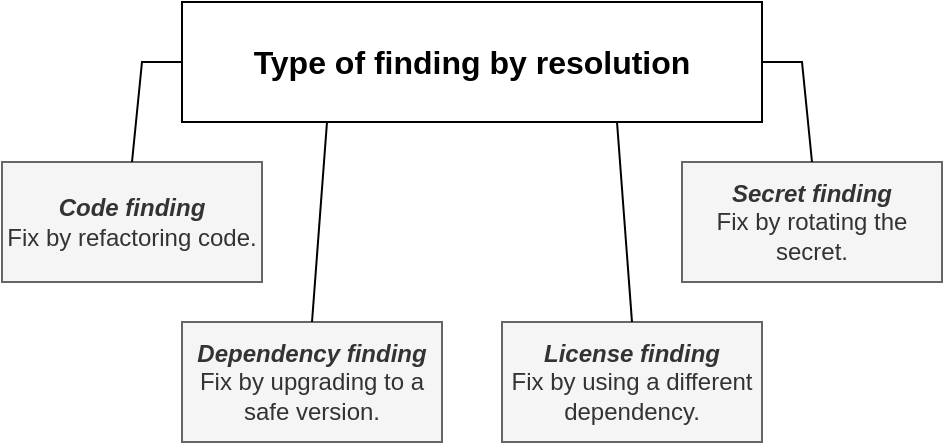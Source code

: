 <mxfile version="25.0.3">
  <diagram name="Page-1" id="2dBO7keX0R3Z54REpdON">
    <mxGraphModel dx="738" dy="706" grid="1" gridSize="10" guides="1" tooltips="1" connect="1" arrows="1" fold="1" page="1" pageScale="1" pageWidth="850" pageHeight="1100" math="0" shadow="0">
      <root>
        <mxCell id="0" />
        <mxCell id="1" parent="0" />
        <mxCell id="vW1bBTiSycET9PWHDG5I-1" value="&lt;i&gt;&lt;b&gt;Code finding&lt;/b&gt;&lt;/i&gt;&lt;br&gt;Fix by refactoring code." style="rounded=0;whiteSpace=wrap;html=1;fillColor=#f5f5f5;fontColor=#333333;strokeColor=#666666;" parent="1" vertex="1">
          <mxGeometry x="110" y="200" width="130" height="60" as="geometry" />
        </mxCell>
        <mxCell id="vW1bBTiSycET9PWHDG5I-2" value="Type of finding by resolution" style="rounded=0;whiteSpace=wrap;html=1;fontStyle=1;fontSize=16;" parent="1" vertex="1">
          <mxGeometry x="200" y="120" width="290" height="60" as="geometry" />
        </mxCell>
        <mxCell id="vW1bBTiSycET9PWHDG5I-3" value="&lt;i&gt;&lt;b&gt;Dependency finding&lt;/b&gt;&lt;/i&gt;&lt;br&gt;Fix by upgrading to a safe version." style="rounded=0;whiteSpace=wrap;html=1;fillColor=#f5f5f5;strokeColor=#666666;fontColor=#333333;" parent="1" vertex="1">
          <mxGeometry x="200" y="280" width="130" height="60" as="geometry" />
        </mxCell>
        <mxCell id="vW1bBTiSycET9PWHDG5I-4" value="&lt;i&gt;&lt;b&gt;Secret finding&lt;/b&gt;&lt;/i&gt;&lt;br&gt;Fix by rotating the secret." style="rounded=0;whiteSpace=wrap;html=1;fillColor=#f5f5f5;fontColor=#333333;strokeColor=#666666;" parent="1" vertex="1">
          <mxGeometry x="450" y="200" width="130" height="60" as="geometry" />
        </mxCell>
        <mxCell id="vW1bBTiSycET9PWHDG5I-5" value="&lt;i&gt;&lt;b&gt;License finding&lt;/b&gt;&lt;/i&gt;&lt;br&gt;Fix by using a different dependency." style="rounded=0;whiteSpace=wrap;html=1;fillColor=#f5f5f5;strokeColor=#666666;fontColor=#333333;" parent="1" vertex="1">
          <mxGeometry x="360" y="280" width="130" height="60" as="geometry" />
        </mxCell>
        <mxCell id="vW1bBTiSycET9PWHDG5I-9" value="" style="endArrow=none;html=1;rounded=0;entryX=0;entryY=0.5;entryDx=0;entryDy=0;exitX=0.5;exitY=0;exitDx=0;exitDy=0;" parent="1" source="vW1bBTiSycET9PWHDG5I-1" target="vW1bBTiSycET9PWHDG5I-2" edge="1">
          <mxGeometry width="50" height="50" relative="1" as="geometry">
            <mxPoint x="360" y="400" as="sourcePoint" />
            <mxPoint x="410" y="350" as="targetPoint" />
            <Array as="points">
              <mxPoint x="180" y="150" />
            </Array>
          </mxGeometry>
        </mxCell>
        <mxCell id="vW1bBTiSycET9PWHDG5I-10" value="" style="endArrow=none;html=1;rounded=0;entryX=1;entryY=0.5;entryDx=0;entryDy=0;exitX=0.5;exitY=0;exitDx=0;exitDy=0;" parent="1" source="vW1bBTiSycET9PWHDG5I-4" target="vW1bBTiSycET9PWHDG5I-2" edge="1">
          <mxGeometry width="50" height="50" relative="1" as="geometry">
            <mxPoint x="360" y="400" as="sourcePoint" />
            <mxPoint x="410" y="350" as="targetPoint" />
            <Array as="points">
              <mxPoint x="510" y="150" />
            </Array>
          </mxGeometry>
        </mxCell>
        <mxCell id="vW1bBTiSycET9PWHDG5I-12" value="" style="endArrow=none;html=1;rounded=0;entryX=0.25;entryY=1;entryDx=0;entryDy=0;exitX=0.5;exitY=0;exitDx=0;exitDy=0;" parent="1" source="vW1bBTiSycET9PWHDG5I-3" target="vW1bBTiSycET9PWHDG5I-2" edge="1">
          <mxGeometry width="50" height="50" relative="1" as="geometry">
            <mxPoint x="280" y="255" as="sourcePoint" />
            <mxPoint x="330" y="205" as="targetPoint" />
          </mxGeometry>
        </mxCell>
        <mxCell id="vW1bBTiSycET9PWHDG5I-13" value="" style="endArrow=none;html=1;rounded=0;entryX=0.75;entryY=1;entryDx=0;entryDy=0;exitX=0.5;exitY=0;exitDx=0;exitDy=0;" parent="1" source="vW1bBTiSycET9PWHDG5I-5" target="vW1bBTiSycET9PWHDG5I-2" edge="1">
          <mxGeometry width="50" height="50" relative="1" as="geometry">
            <mxPoint x="360" y="230" as="sourcePoint" />
            <mxPoint x="410" y="180" as="targetPoint" />
          </mxGeometry>
        </mxCell>
      </root>
    </mxGraphModel>
  </diagram>
</mxfile>
